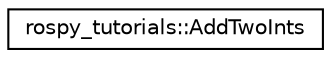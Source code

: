 digraph "Graphical Class Hierarchy"
{
  edge [fontname="Helvetica",fontsize="10",labelfontname="Helvetica",labelfontsize="10"];
  node [fontname="Helvetica",fontsize="10",shape=record];
  rankdir="LR";
  Node1 [label="rospy_tutorials::AddTwoInts",height=0.2,width=0.4,color="black", fillcolor="white", style="filled",URL="$classrospy__tutorials_1_1_add_two_ints.html"];
}
